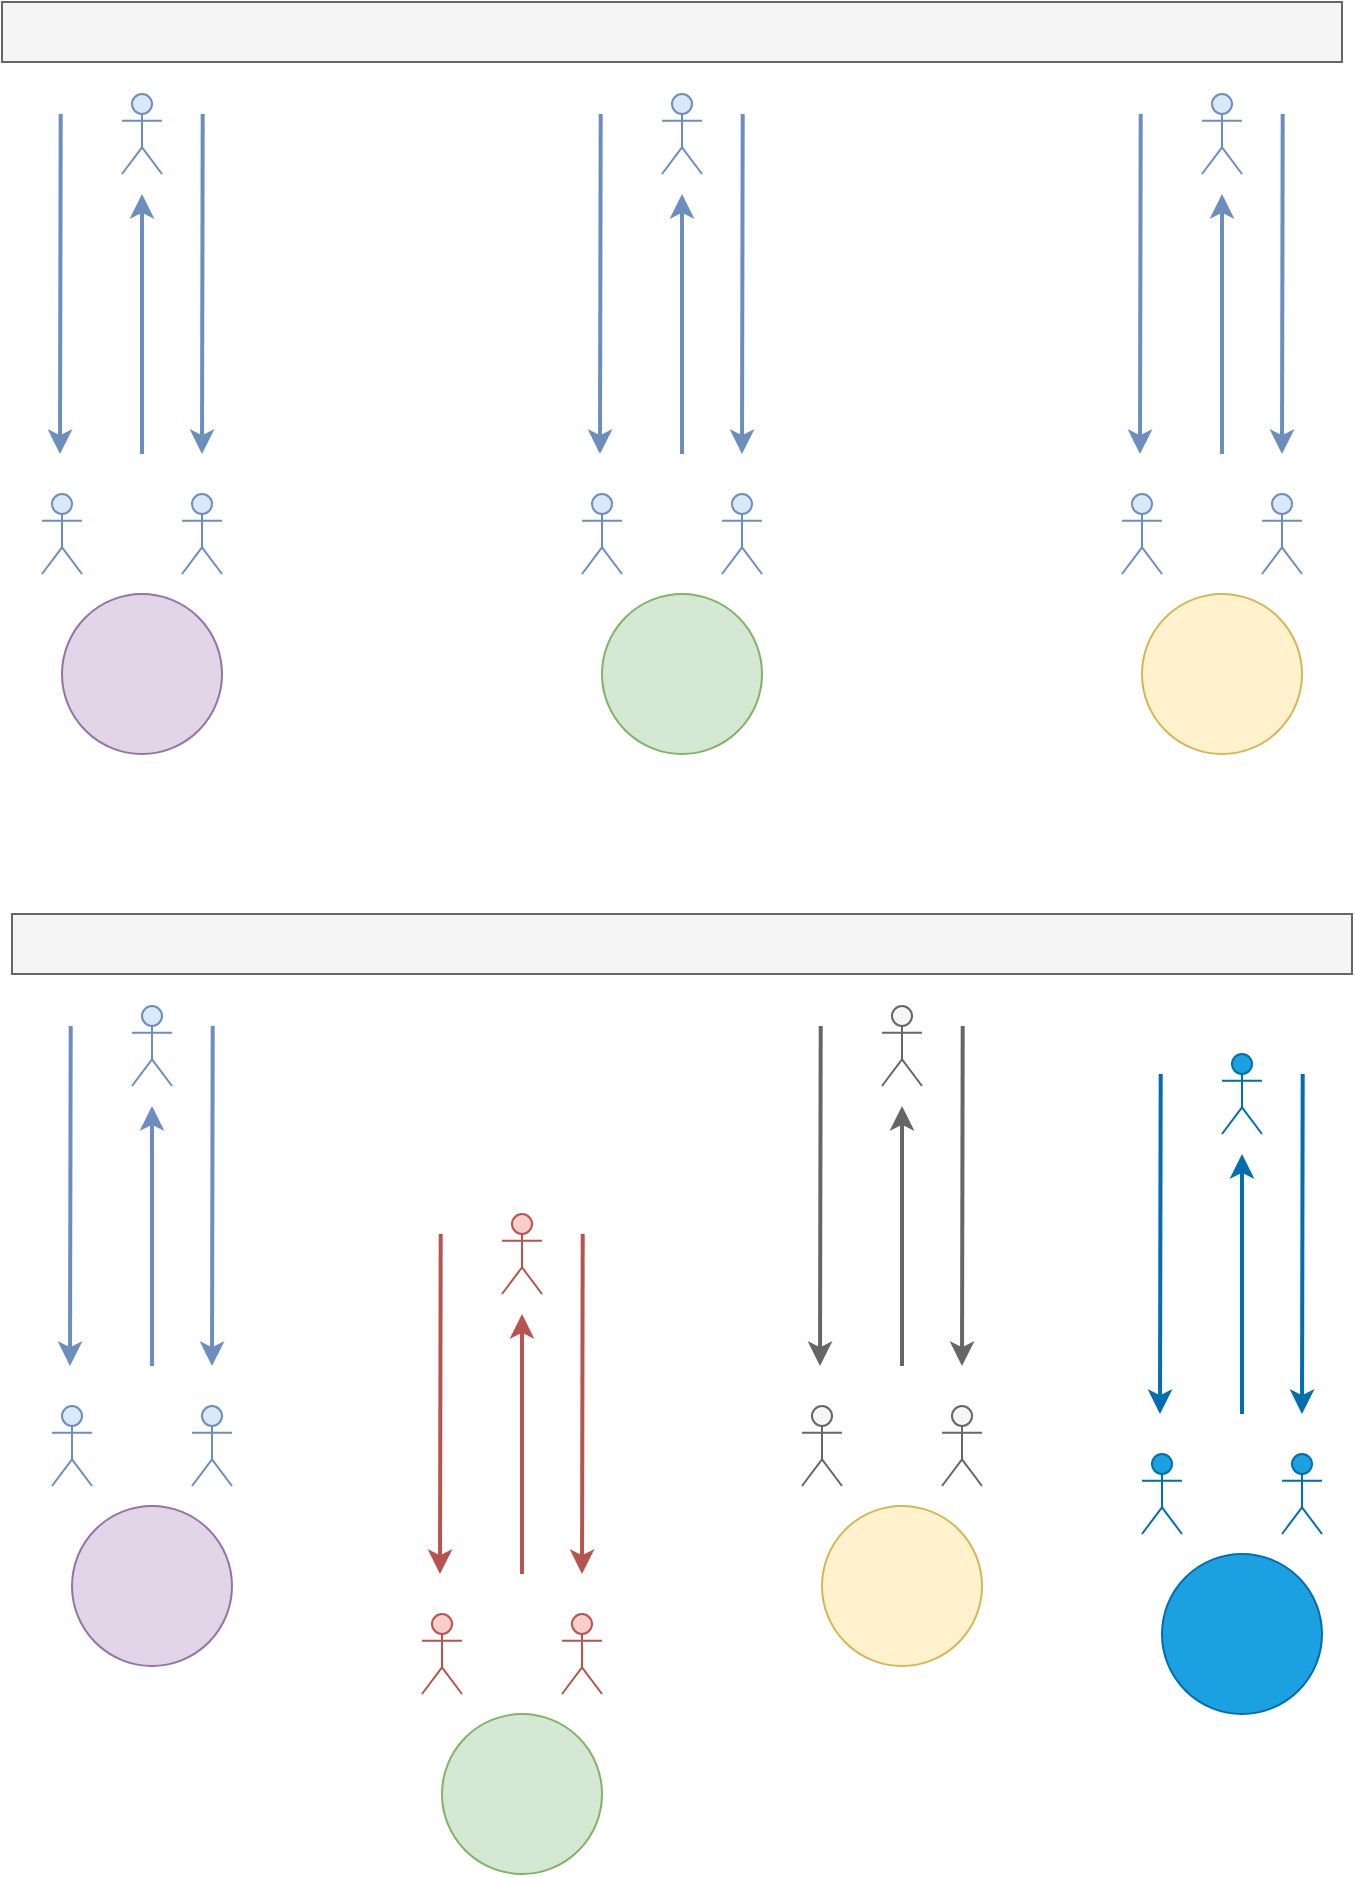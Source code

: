 <mxfile version="16.5.1" type="github">
  <diagram id="B_9m8_MGN9P_FBoZ8yHJ" name="Page-1">
    <mxGraphModel dx="1299" dy="892" grid="1" gridSize="10" guides="1" tooltips="1" connect="1" arrows="1" fold="1" page="1" pageScale="1" pageWidth="827" pageHeight="1169" math="0" shadow="0">
      <root>
        <mxCell id="0" />
        <mxCell id="1" parent="0" />
        <mxCell id="nxrylhRpso8Z5jgPgGK--4" value="" style="shape=umlActor;verticalLabelPosition=bottom;verticalAlign=top;html=1;outlineConnect=0;fillColor=#dae8fc;strokeColor=#6c8ebf;" vertex="1" parent="1">
          <mxGeometry x="110" y="310" width="20" height="40" as="geometry" />
        </mxCell>
        <mxCell id="nxrylhRpso8Z5jgPgGK--6" value="" style="rounded=0;whiteSpace=wrap;html=1;fillColor=#f5f5f5;fontColor=#333333;strokeColor=#666666;" vertex="1" parent="1">
          <mxGeometry x="90" y="64" width="670" height="30" as="geometry" />
        </mxCell>
        <mxCell id="nxrylhRpso8Z5jgPgGK--12" value="" style="ellipse;whiteSpace=wrap;html=1;aspect=fixed;fillColor=#e1d5e7;strokeColor=#9673a6;" vertex="1" parent="1">
          <mxGeometry x="120" y="360" width="80" height="80" as="geometry" />
        </mxCell>
        <mxCell id="nxrylhRpso8Z5jgPgGK--27" value="" style="shape=umlActor;verticalLabelPosition=bottom;verticalAlign=top;html=1;outlineConnect=0;fillColor=#dae8fc;strokeColor=#6c8ebf;" vertex="1" parent="1">
          <mxGeometry x="150" y="110" width="20" height="40" as="geometry" />
        </mxCell>
        <mxCell id="nxrylhRpso8Z5jgPgGK--29" value="" style="shape=umlActor;verticalLabelPosition=bottom;verticalAlign=top;html=1;outlineConnect=0;fillColor=#dae8fc;strokeColor=#6c8ebf;" vertex="1" parent="1">
          <mxGeometry x="180" y="310" width="20" height="40" as="geometry" />
        </mxCell>
        <mxCell id="nxrylhRpso8Z5jgPgGK--31" value="" style="endArrow=classic;html=1;rounded=0;fontSize=25;strokeColor=#6c8ebf;strokeWidth=2;fillColor=#dae8fc;" edge="1" parent="1">
          <mxGeometry width="50" height="50" relative="1" as="geometry">
            <mxPoint x="119.35" y="120" as="sourcePoint" />
            <mxPoint x="119" y="290" as="targetPoint" />
          </mxGeometry>
        </mxCell>
        <mxCell id="nxrylhRpso8Z5jgPgGK--32" value="" style="endArrow=classic;html=1;rounded=0;fontSize=25;strokeColor=#6c8ebf;strokeWidth=2;fillColor=#dae8fc;" edge="1" parent="1">
          <mxGeometry width="50" height="50" relative="1" as="geometry">
            <mxPoint x="160" y="290" as="sourcePoint" />
            <mxPoint x="160" y="160" as="targetPoint" />
          </mxGeometry>
        </mxCell>
        <mxCell id="nxrylhRpso8Z5jgPgGK--33" value="" style="endArrow=classic;html=1;rounded=0;fontSize=25;strokeColor=#6c8ebf;strokeWidth=2;fillColor=#dae8fc;" edge="1" parent="1">
          <mxGeometry width="50" height="50" relative="1" as="geometry">
            <mxPoint x="190.35" y="120" as="sourcePoint" />
            <mxPoint x="190" y="290" as="targetPoint" />
          </mxGeometry>
        </mxCell>
        <mxCell id="nxrylhRpso8Z5jgPgGK--34" value="" style="shape=umlActor;verticalLabelPosition=bottom;verticalAlign=top;html=1;outlineConnect=0;fillColor=#dae8fc;strokeColor=#6c8ebf;" vertex="1" parent="1">
          <mxGeometry x="650" y="310" width="20" height="40" as="geometry" />
        </mxCell>
        <mxCell id="nxrylhRpso8Z5jgPgGK--35" value="" style="ellipse;whiteSpace=wrap;html=1;aspect=fixed;fillColor=#fff2cc;strokeColor=#d6b656;" vertex="1" parent="1">
          <mxGeometry x="660" y="360" width="80" height="80" as="geometry" />
        </mxCell>
        <mxCell id="nxrylhRpso8Z5jgPgGK--36" value="" style="shape=umlActor;verticalLabelPosition=bottom;verticalAlign=top;html=1;outlineConnect=0;fillColor=#dae8fc;strokeColor=#6c8ebf;" vertex="1" parent="1">
          <mxGeometry x="690" y="110" width="20" height="40" as="geometry" />
        </mxCell>
        <mxCell id="nxrylhRpso8Z5jgPgGK--37" value="" style="shape=umlActor;verticalLabelPosition=bottom;verticalAlign=top;html=1;outlineConnect=0;fillColor=#dae8fc;strokeColor=#6c8ebf;" vertex="1" parent="1">
          <mxGeometry x="720" y="310" width="20" height="40" as="geometry" />
        </mxCell>
        <mxCell id="nxrylhRpso8Z5jgPgGK--38" value="" style="endArrow=classic;html=1;rounded=0;fontSize=25;strokeColor=#6c8ebf;strokeWidth=2;fillColor=#dae8fc;" edge="1" parent="1">
          <mxGeometry width="50" height="50" relative="1" as="geometry">
            <mxPoint x="659.35" y="120" as="sourcePoint" />
            <mxPoint x="659" y="290" as="targetPoint" />
          </mxGeometry>
        </mxCell>
        <mxCell id="nxrylhRpso8Z5jgPgGK--39" value="" style="endArrow=classic;html=1;rounded=0;fontSize=25;strokeColor=#6c8ebf;strokeWidth=2;fillColor=#dae8fc;" edge="1" parent="1">
          <mxGeometry width="50" height="50" relative="1" as="geometry">
            <mxPoint x="700" y="290" as="sourcePoint" />
            <mxPoint x="700" y="160" as="targetPoint" />
          </mxGeometry>
        </mxCell>
        <mxCell id="nxrylhRpso8Z5jgPgGK--40" value="" style="endArrow=classic;html=1;rounded=0;fontSize=25;strokeColor=#6c8ebf;strokeWidth=2;fillColor=#dae8fc;" edge="1" parent="1">
          <mxGeometry width="50" height="50" relative="1" as="geometry">
            <mxPoint x="730.35" y="120" as="sourcePoint" />
            <mxPoint x="730" y="290" as="targetPoint" />
          </mxGeometry>
        </mxCell>
        <mxCell id="nxrylhRpso8Z5jgPgGK--48" value="" style="shape=umlActor;verticalLabelPosition=bottom;verticalAlign=top;html=1;outlineConnect=0;fillColor=#dae8fc;strokeColor=#6c8ebf;" vertex="1" parent="1">
          <mxGeometry x="380" y="310" width="20" height="40" as="geometry" />
        </mxCell>
        <mxCell id="nxrylhRpso8Z5jgPgGK--49" value="" style="ellipse;whiteSpace=wrap;html=1;aspect=fixed;fillColor=#d5e8d4;strokeColor=#82b366;" vertex="1" parent="1">
          <mxGeometry x="390" y="360" width="80" height="80" as="geometry" />
        </mxCell>
        <mxCell id="nxrylhRpso8Z5jgPgGK--50" value="" style="shape=umlActor;verticalLabelPosition=bottom;verticalAlign=top;html=1;outlineConnect=0;fillColor=#dae8fc;strokeColor=#6c8ebf;" vertex="1" parent="1">
          <mxGeometry x="420" y="110" width="20" height="40" as="geometry" />
        </mxCell>
        <mxCell id="nxrylhRpso8Z5jgPgGK--51" value="" style="shape=umlActor;verticalLabelPosition=bottom;verticalAlign=top;html=1;outlineConnect=0;fillColor=#dae8fc;strokeColor=#6c8ebf;" vertex="1" parent="1">
          <mxGeometry x="450" y="310" width="20" height="40" as="geometry" />
        </mxCell>
        <mxCell id="nxrylhRpso8Z5jgPgGK--52" value="" style="endArrow=classic;html=1;rounded=0;fontSize=25;strokeColor=#6c8ebf;strokeWidth=2;fillColor=#dae8fc;" edge="1" parent="1">
          <mxGeometry width="50" height="50" relative="1" as="geometry">
            <mxPoint x="389.35" y="120" as="sourcePoint" />
            <mxPoint x="389" y="290" as="targetPoint" />
          </mxGeometry>
        </mxCell>
        <mxCell id="nxrylhRpso8Z5jgPgGK--53" value="" style="endArrow=classic;html=1;rounded=0;fontSize=25;strokeColor=#6c8ebf;strokeWidth=2;fillColor=#dae8fc;" edge="1" parent="1">
          <mxGeometry width="50" height="50" relative="1" as="geometry">
            <mxPoint x="430" y="290" as="sourcePoint" />
            <mxPoint x="430" y="160" as="targetPoint" />
          </mxGeometry>
        </mxCell>
        <mxCell id="nxrylhRpso8Z5jgPgGK--54" value="" style="endArrow=classic;html=1;rounded=0;fontSize=25;strokeColor=#6c8ebf;strokeWidth=2;fillColor=#dae8fc;" edge="1" parent="1">
          <mxGeometry width="50" height="50" relative="1" as="geometry">
            <mxPoint x="460.35" y="120" as="sourcePoint" />
            <mxPoint x="460" y="290" as="targetPoint" />
          </mxGeometry>
        </mxCell>
        <mxCell id="nxrylhRpso8Z5jgPgGK--55" value="" style="shape=umlActor;verticalLabelPosition=bottom;verticalAlign=top;html=1;outlineConnect=0;fillColor=#dae8fc;strokeColor=#6c8ebf;" vertex="1" parent="1">
          <mxGeometry x="115" y="766" width="20" height="40" as="geometry" />
        </mxCell>
        <mxCell id="nxrylhRpso8Z5jgPgGK--56" value="" style="rounded=0;whiteSpace=wrap;html=1;fillColor=#f5f5f5;fontColor=#333333;strokeColor=#666666;" vertex="1" parent="1">
          <mxGeometry x="95" y="520" width="670" height="30" as="geometry" />
        </mxCell>
        <mxCell id="nxrylhRpso8Z5jgPgGK--57" value="" style="ellipse;whiteSpace=wrap;html=1;aspect=fixed;fillColor=#e1d5e7;strokeColor=#9673a6;" vertex="1" parent="1">
          <mxGeometry x="125" y="816" width="80" height="80" as="geometry" />
        </mxCell>
        <mxCell id="nxrylhRpso8Z5jgPgGK--58" value="" style="shape=umlActor;verticalLabelPosition=bottom;verticalAlign=top;html=1;outlineConnect=0;fillColor=#dae8fc;strokeColor=#6c8ebf;" vertex="1" parent="1">
          <mxGeometry x="155" y="566" width="20" height="40" as="geometry" />
        </mxCell>
        <mxCell id="nxrylhRpso8Z5jgPgGK--59" value="" style="shape=umlActor;verticalLabelPosition=bottom;verticalAlign=top;html=1;outlineConnect=0;fillColor=#dae8fc;strokeColor=#6c8ebf;" vertex="1" parent="1">
          <mxGeometry x="185" y="766" width="20" height="40" as="geometry" />
        </mxCell>
        <mxCell id="nxrylhRpso8Z5jgPgGK--60" value="" style="endArrow=classic;html=1;rounded=0;fontSize=25;strokeColor=#6c8ebf;strokeWidth=2;fillColor=#dae8fc;" edge="1" parent="1">
          <mxGeometry width="50" height="50" relative="1" as="geometry">
            <mxPoint x="124.35" y="576" as="sourcePoint" />
            <mxPoint x="124" y="746" as="targetPoint" />
          </mxGeometry>
        </mxCell>
        <mxCell id="nxrylhRpso8Z5jgPgGK--61" value="" style="endArrow=classic;html=1;rounded=0;fontSize=25;strokeColor=#6c8ebf;strokeWidth=2;fillColor=#dae8fc;" edge="1" parent="1">
          <mxGeometry width="50" height="50" relative="1" as="geometry">
            <mxPoint x="165" y="746" as="sourcePoint" />
            <mxPoint x="165" y="616" as="targetPoint" />
          </mxGeometry>
        </mxCell>
        <mxCell id="nxrylhRpso8Z5jgPgGK--62" value="" style="endArrow=classic;html=1;rounded=0;fontSize=25;strokeColor=#6c8ebf;strokeWidth=2;fillColor=#dae8fc;" edge="1" parent="1">
          <mxGeometry width="50" height="50" relative="1" as="geometry">
            <mxPoint x="195.35" y="576" as="sourcePoint" />
            <mxPoint x="195" y="746" as="targetPoint" />
          </mxGeometry>
        </mxCell>
        <mxCell id="nxrylhRpso8Z5jgPgGK--63" value="" style="shape=umlActor;verticalLabelPosition=bottom;verticalAlign=top;html=1;outlineConnect=0;fillColor=#f5f5f5;strokeColor=#666666;fontColor=#333333;" vertex="1" parent="1">
          <mxGeometry x="490" y="766" width="20" height="40" as="geometry" />
        </mxCell>
        <mxCell id="nxrylhRpso8Z5jgPgGK--64" value="" style="ellipse;whiteSpace=wrap;html=1;aspect=fixed;fillColor=#fff2cc;strokeColor=#d6b656;" vertex="1" parent="1">
          <mxGeometry x="500" y="816" width="80" height="80" as="geometry" />
        </mxCell>
        <mxCell id="nxrylhRpso8Z5jgPgGK--65" value="" style="shape=umlActor;verticalLabelPosition=bottom;verticalAlign=top;html=1;outlineConnect=0;fillColor=#f5f5f5;strokeColor=#666666;fontColor=#333333;" vertex="1" parent="1">
          <mxGeometry x="530" y="566" width="20" height="40" as="geometry" />
        </mxCell>
        <mxCell id="nxrylhRpso8Z5jgPgGK--66" value="" style="shape=umlActor;verticalLabelPosition=bottom;verticalAlign=top;html=1;outlineConnect=0;fillColor=#f5f5f5;strokeColor=#666666;fontColor=#333333;" vertex="1" parent="1">
          <mxGeometry x="560" y="766" width="20" height="40" as="geometry" />
        </mxCell>
        <mxCell id="nxrylhRpso8Z5jgPgGK--67" value="" style="endArrow=classic;html=1;rounded=0;fontSize=25;strokeColor=#666666;strokeWidth=2;fillColor=#f5f5f5;" edge="1" parent="1">
          <mxGeometry width="50" height="50" relative="1" as="geometry">
            <mxPoint x="499.35" y="576" as="sourcePoint" />
            <mxPoint x="499" y="746" as="targetPoint" />
          </mxGeometry>
        </mxCell>
        <mxCell id="nxrylhRpso8Z5jgPgGK--68" value="" style="endArrow=classic;html=1;rounded=0;fontSize=25;strokeColor=#666666;strokeWidth=2;fillColor=#f5f5f5;" edge="1" parent="1">
          <mxGeometry width="50" height="50" relative="1" as="geometry">
            <mxPoint x="540" y="746" as="sourcePoint" />
            <mxPoint x="540" y="616" as="targetPoint" />
          </mxGeometry>
        </mxCell>
        <mxCell id="nxrylhRpso8Z5jgPgGK--69" value="" style="endArrow=classic;html=1;rounded=0;fontSize=25;strokeColor=#666666;strokeWidth=2;fillColor=#f5f5f5;" edge="1" parent="1">
          <mxGeometry width="50" height="50" relative="1" as="geometry">
            <mxPoint x="570.35" y="576" as="sourcePoint" />
            <mxPoint x="570" y="746" as="targetPoint" />
          </mxGeometry>
        </mxCell>
        <mxCell id="nxrylhRpso8Z5jgPgGK--70" value="" style="shape=umlActor;verticalLabelPosition=bottom;verticalAlign=top;html=1;outlineConnect=0;fillColor=#f8cecc;strokeColor=#b85450;" vertex="1" parent="1">
          <mxGeometry x="300" y="870" width="20" height="40" as="geometry" />
        </mxCell>
        <mxCell id="nxrylhRpso8Z5jgPgGK--71" value="" style="ellipse;whiteSpace=wrap;html=1;aspect=fixed;fillColor=#d5e8d4;strokeColor=#82b366;" vertex="1" parent="1">
          <mxGeometry x="310" y="920" width="80" height="80" as="geometry" />
        </mxCell>
        <mxCell id="nxrylhRpso8Z5jgPgGK--72" value="" style="shape=umlActor;verticalLabelPosition=bottom;verticalAlign=top;html=1;outlineConnect=0;fillColor=#f8cecc;strokeColor=#b85450;" vertex="1" parent="1">
          <mxGeometry x="340" y="670" width="20" height="40" as="geometry" />
        </mxCell>
        <mxCell id="nxrylhRpso8Z5jgPgGK--73" value="" style="shape=umlActor;verticalLabelPosition=bottom;verticalAlign=top;html=1;outlineConnect=0;fillColor=#f8cecc;strokeColor=#b85450;" vertex="1" parent="1">
          <mxGeometry x="370" y="870" width="20" height="40" as="geometry" />
        </mxCell>
        <mxCell id="nxrylhRpso8Z5jgPgGK--74" value="" style="endArrow=classic;html=1;rounded=0;fontSize=25;strokeColor=#b85450;strokeWidth=2;fillColor=#f8cecc;" edge="1" parent="1">
          <mxGeometry width="50" height="50" relative="1" as="geometry">
            <mxPoint x="309.35" y="680" as="sourcePoint" />
            <mxPoint x="309" y="850" as="targetPoint" />
          </mxGeometry>
        </mxCell>
        <mxCell id="nxrylhRpso8Z5jgPgGK--75" value="" style="endArrow=classic;html=1;rounded=0;fontSize=25;strokeColor=#b85450;strokeWidth=2;fillColor=#f8cecc;" edge="1" parent="1">
          <mxGeometry width="50" height="50" relative="1" as="geometry">
            <mxPoint x="350" y="850" as="sourcePoint" />
            <mxPoint x="350" y="720" as="targetPoint" />
          </mxGeometry>
        </mxCell>
        <mxCell id="nxrylhRpso8Z5jgPgGK--76" value="" style="endArrow=classic;html=1;rounded=0;fontSize=25;strokeColor=#b85450;strokeWidth=2;fillColor=#f8cecc;" edge="1" parent="1">
          <mxGeometry width="50" height="50" relative="1" as="geometry">
            <mxPoint x="380.35" y="680" as="sourcePoint" />
            <mxPoint x="380" y="850" as="targetPoint" />
          </mxGeometry>
        </mxCell>
        <mxCell id="nxrylhRpso8Z5jgPgGK--77" value="" style="shape=umlActor;verticalLabelPosition=bottom;verticalAlign=top;html=1;outlineConnect=0;fillColor=#1ba1e2;strokeColor=#006EAF;fontColor=#ffffff;" vertex="1" parent="1">
          <mxGeometry x="660" y="790" width="20" height="40" as="geometry" />
        </mxCell>
        <mxCell id="nxrylhRpso8Z5jgPgGK--78" value="" style="ellipse;whiteSpace=wrap;html=1;aspect=fixed;fillColor=#1ba1e2;strokeColor=#006EAF;fontColor=#ffffff;" vertex="1" parent="1">
          <mxGeometry x="670" y="840" width="80" height="80" as="geometry" />
        </mxCell>
        <mxCell id="nxrylhRpso8Z5jgPgGK--79" value="" style="shape=umlActor;verticalLabelPosition=bottom;verticalAlign=top;html=1;outlineConnect=0;fillColor=#1ba1e2;strokeColor=#006EAF;fontColor=#ffffff;" vertex="1" parent="1">
          <mxGeometry x="700" y="590" width="20" height="40" as="geometry" />
        </mxCell>
        <mxCell id="nxrylhRpso8Z5jgPgGK--80" value="" style="shape=umlActor;verticalLabelPosition=bottom;verticalAlign=top;html=1;outlineConnect=0;fillColor=#1ba1e2;strokeColor=#006EAF;fontColor=#ffffff;" vertex="1" parent="1">
          <mxGeometry x="730" y="790" width="20" height="40" as="geometry" />
        </mxCell>
        <mxCell id="nxrylhRpso8Z5jgPgGK--81" value="" style="endArrow=classic;html=1;rounded=0;fontSize=25;strokeColor=#006EAF;strokeWidth=2;fillColor=#1ba1e2;" edge="1" parent="1">
          <mxGeometry width="50" height="50" relative="1" as="geometry">
            <mxPoint x="669.35" y="600" as="sourcePoint" />
            <mxPoint x="669" y="770" as="targetPoint" />
          </mxGeometry>
        </mxCell>
        <mxCell id="nxrylhRpso8Z5jgPgGK--82" value="" style="endArrow=classic;html=1;rounded=0;fontSize=25;strokeColor=#006EAF;strokeWidth=2;fillColor=#1ba1e2;" edge="1" parent="1">
          <mxGeometry width="50" height="50" relative="1" as="geometry">
            <mxPoint x="710" y="770" as="sourcePoint" />
            <mxPoint x="710" y="640" as="targetPoint" />
          </mxGeometry>
        </mxCell>
        <mxCell id="nxrylhRpso8Z5jgPgGK--83" value="" style="endArrow=classic;html=1;rounded=0;fontSize=25;strokeColor=#006EAF;strokeWidth=2;fillColor=#1ba1e2;" edge="1" parent="1">
          <mxGeometry width="50" height="50" relative="1" as="geometry">
            <mxPoint x="740.35" y="600" as="sourcePoint" />
            <mxPoint x="740" y="770" as="targetPoint" />
          </mxGeometry>
        </mxCell>
      </root>
    </mxGraphModel>
  </diagram>
</mxfile>
